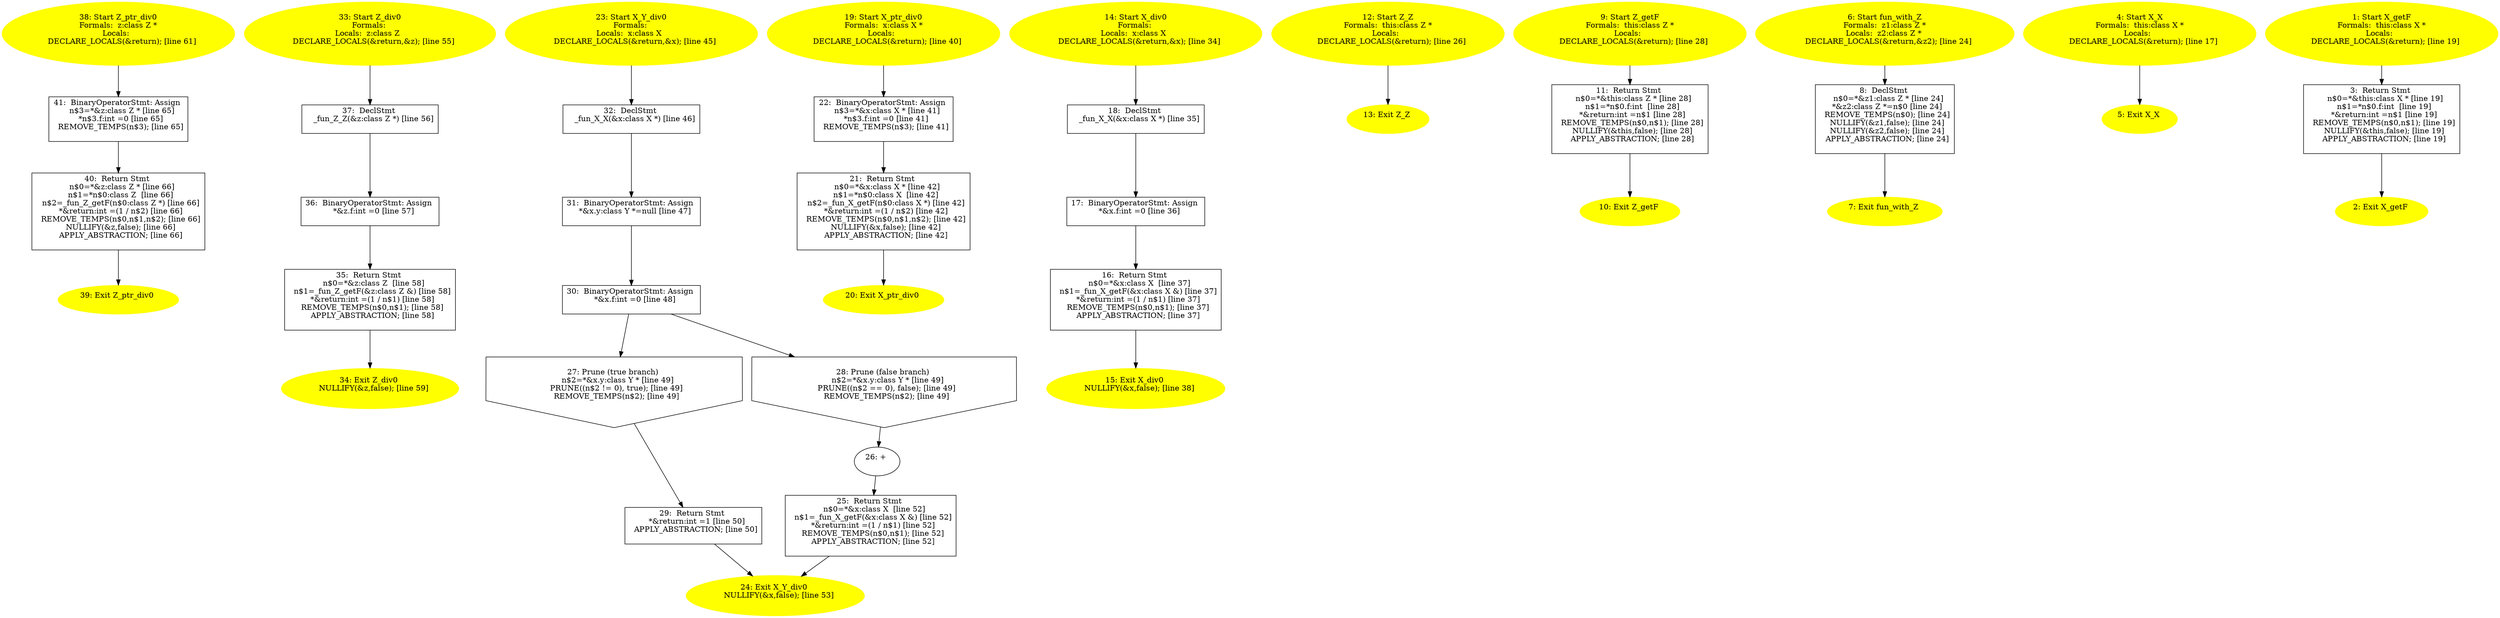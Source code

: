 digraph iCFG {
41 [label="41:  BinaryOperatorStmt: Assign \n   n$3=*&z:class Z * [line 65]\n  *n$3.f:int =0 [line 65]\n  REMOVE_TEMPS(n$3); [line 65]\n " shape="box"]
	

	 41 -> 40 ;
40 [label="40:  Return Stmt \n   n$0=*&z:class Z * [line 66]\n  n$1=*n$0:class Z  [line 66]\n  n$2=_fun_Z_getF(n$0:class Z *) [line 66]\n  *&return:int =(1 / n$2) [line 66]\n  REMOVE_TEMPS(n$0,n$1,n$2); [line 66]\n  NULLIFY(&z,false); [line 66]\n  APPLY_ABSTRACTION; [line 66]\n " shape="box"]
	

	 40 -> 39 ;
39 [label="39: Exit Z_ptr_div0 \n  " color=yellow style=filled]
	

38 [label="38: Start Z_ptr_div0\nFormals:  z:class Z *\nLocals:  \n   DECLARE_LOCALS(&return); [line 61]\n " color=yellow style=filled]
	

	 38 -> 41 ;
37 [label="37:  DeclStmt \n   _fun_Z_Z(&z:class Z *) [line 56]\n " shape="box"]
	

	 37 -> 36 ;
36 [label="36:  BinaryOperatorStmt: Assign \n   *&z.f:int =0 [line 57]\n " shape="box"]
	

	 36 -> 35 ;
35 [label="35:  Return Stmt \n   n$0=*&z:class Z  [line 58]\n  n$1=_fun_Z_getF(&z:class Z &) [line 58]\n  *&return:int =(1 / n$1) [line 58]\n  REMOVE_TEMPS(n$0,n$1); [line 58]\n  APPLY_ABSTRACTION; [line 58]\n " shape="box"]
	

	 35 -> 34 ;
34 [label="34: Exit Z_div0 \n   NULLIFY(&z,false); [line 59]\n " color=yellow style=filled]
	

33 [label="33: Start Z_div0\nFormals: \nLocals:  z:class Z  \n   DECLARE_LOCALS(&return,&z); [line 55]\n " color=yellow style=filled]
	

	 33 -> 37 ;
32 [label="32:  DeclStmt \n   _fun_X_X(&x:class X *) [line 46]\n " shape="box"]
	

	 32 -> 31 ;
31 [label="31:  BinaryOperatorStmt: Assign \n   *&x.y:class Y *=null [line 47]\n " shape="box"]
	

	 31 -> 30 ;
30 [label="30:  BinaryOperatorStmt: Assign \n   *&x.f:int =0 [line 48]\n " shape="box"]
	

	 30 -> 27 ;
	 30 -> 28 ;
29 [label="29:  Return Stmt \n   *&return:int =1 [line 50]\n  APPLY_ABSTRACTION; [line 50]\n " shape="box"]
	

	 29 -> 24 ;
28 [label="28: Prune (false branch) \n   n$2=*&x.y:class Y * [line 49]\n  PRUNE((n$2 == 0), false); [line 49]\n  REMOVE_TEMPS(n$2); [line 49]\n " shape="invhouse"]
	

	 28 -> 26 ;
27 [label="27: Prune (true branch) \n   n$2=*&x.y:class Y * [line 49]\n  PRUNE((n$2 != 0), true); [line 49]\n  REMOVE_TEMPS(n$2); [line 49]\n " shape="invhouse"]
	

	 27 -> 29 ;
26 [label="26: + \n  " ]
	

	 26 -> 25 ;
25 [label="25:  Return Stmt \n   n$0=*&x:class X  [line 52]\n  n$1=_fun_X_getF(&x:class X &) [line 52]\n  *&return:int =(1 / n$1) [line 52]\n  REMOVE_TEMPS(n$0,n$1); [line 52]\n  APPLY_ABSTRACTION; [line 52]\n " shape="box"]
	

	 25 -> 24 ;
24 [label="24: Exit X_Y_div0 \n   NULLIFY(&x,false); [line 53]\n " color=yellow style=filled]
	

23 [label="23: Start X_Y_div0\nFormals: \nLocals:  x:class X  \n   DECLARE_LOCALS(&return,&x); [line 45]\n " color=yellow style=filled]
	

	 23 -> 32 ;
22 [label="22:  BinaryOperatorStmt: Assign \n   n$3=*&x:class X * [line 41]\n  *n$3.f:int =0 [line 41]\n  REMOVE_TEMPS(n$3); [line 41]\n " shape="box"]
	

	 22 -> 21 ;
21 [label="21:  Return Stmt \n   n$0=*&x:class X * [line 42]\n  n$1=*n$0:class X  [line 42]\n  n$2=_fun_X_getF(n$0:class X *) [line 42]\n  *&return:int =(1 / n$2) [line 42]\n  REMOVE_TEMPS(n$0,n$1,n$2); [line 42]\n  NULLIFY(&x,false); [line 42]\n  APPLY_ABSTRACTION; [line 42]\n " shape="box"]
	

	 21 -> 20 ;
20 [label="20: Exit X_ptr_div0 \n  " color=yellow style=filled]
	

19 [label="19: Start X_ptr_div0\nFormals:  x:class X *\nLocals:  \n   DECLARE_LOCALS(&return); [line 40]\n " color=yellow style=filled]
	

	 19 -> 22 ;
18 [label="18:  DeclStmt \n   _fun_X_X(&x:class X *) [line 35]\n " shape="box"]
	

	 18 -> 17 ;
17 [label="17:  BinaryOperatorStmt: Assign \n   *&x.f:int =0 [line 36]\n " shape="box"]
	

	 17 -> 16 ;
16 [label="16:  Return Stmt \n   n$0=*&x:class X  [line 37]\n  n$1=_fun_X_getF(&x:class X &) [line 37]\n  *&return:int =(1 / n$1) [line 37]\n  REMOVE_TEMPS(n$0,n$1); [line 37]\n  APPLY_ABSTRACTION; [line 37]\n " shape="box"]
	

	 16 -> 15 ;
15 [label="15: Exit X_div0 \n   NULLIFY(&x,false); [line 38]\n " color=yellow style=filled]
	

14 [label="14: Start X_div0\nFormals: \nLocals:  x:class X  \n   DECLARE_LOCALS(&return,&x); [line 34]\n " color=yellow style=filled]
	

	 14 -> 18 ;
13 [label="13: Exit Z_Z \n  " color=yellow style=filled]
	

12 [label="12: Start Z_Z\nFormals:  this:class Z *\nLocals:  \n   DECLARE_LOCALS(&return); [line 26]\n " color=yellow style=filled]
	

	 12 -> 13 ;
11 [label="11:  Return Stmt \n   n$0=*&this:class Z * [line 28]\n  n$1=*n$0.f:int  [line 28]\n  *&return:int =n$1 [line 28]\n  REMOVE_TEMPS(n$0,n$1); [line 28]\n  NULLIFY(&this,false); [line 28]\n  APPLY_ABSTRACTION; [line 28]\n " shape="box"]
	

	 11 -> 10 ;
10 [label="10: Exit Z_getF \n  " color=yellow style=filled]
	

9 [label="9: Start Z_getF\nFormals:  this:class Z *\nLocals:  \n   DECLARE_LOCALS(&return); [line 28]\n " color=yellow style=filled]
	

	 9 -> 11 ;
8 [label="8:  DeclStmt \n   n$0=*&z1:class Z * [line 24]\n  *&z2:class Z *=n$0 [line 24]\n  REMOVE_TEMPS(n$0); [line 24]\n  NULLIFY(&z1,false); [line 24]\n  NULLIFY(&z2,false); [line 24]\n  APPLY_ABSTRACTION; [line 24]\n " shape="box"]
	

	 8 -> 7 ;
7 [label="7: Exit fun_with_Z \n  " color=yellow style=filled]
	

6 [label="6: Start fun_with_Z\nFormals:  z1:class Z *\nLocals:  z2:class Z * \n   DECLARE_LOCALS(&return,&z2); [line 24]\n " color=yellow style=filled]
	

	 6 -> 8 ;
5 [label="5: Exit X_X \n  " color=yellow style=filled]
	

4 [label="4: Start X_X\nFormals:  this:class X *\nLocals:  \n   DECLARE_LOCALS(&return); [line 17]\n " color=yellow style=filled]
	

	 4 -> 5 ;
3 [label="3:  Return Stmt \n   n$0=*&this:class X * [line 19]\n  n$1=*n$0.f:int  [line 19]\n  *&return:int =n$1 [line 19]\n  REMOVE_TEMPS(n$0,n$1); [line 19]\n  NULLIFY(&this,false); [line 19]\n  APPLY_ABSTRACTION; [line 19]\n " shape="box"]
	

	 3 -> 2 ;
2 [label="2: Exit X_getF \n  " color=yellow style=filled]
	

1 [label="1: Start X_getF\nFormals:  this:class X *\nLocals:  \n   DECLARE_LOCALS(&return); [line 19]\n " color=yellow style=filled]
	

	 1 -> 3 ;
}
